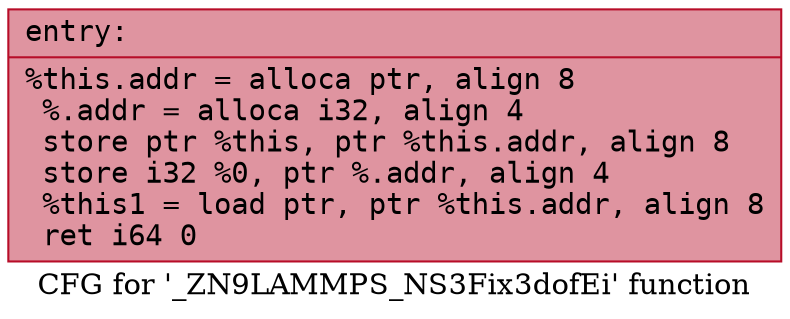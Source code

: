 digraph "CFG for '_ZN9LAMMPS_NS3Fix3dofEi' function" {
	label="CFG for '_ZN9LAMMPS_NS3Fix3dofEi' function";

	Node0x560f40d1ad10 [shape=record,color="#b70d28ff", style=filled, fillcolor="#b70d2870" fontname="Courier",label="{entry:\l|  %this.addr = alloca ptr, align 8\l  %.addr = alloca i32, align 4\l  store ptr %this, ptr %this.addr, align 8\l  store i32 %0, ptr %.addr, align 4\l  %this1 = load ptr, ptr %this.addr, align 8\l  ret i64 0\l}"];
}
